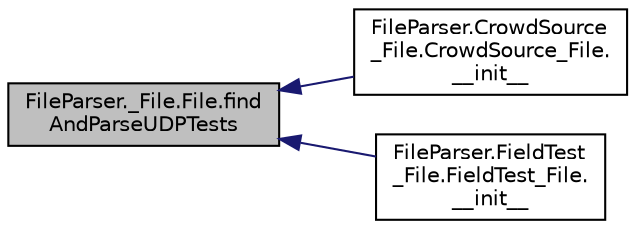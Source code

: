 digraph "FileParser._File.File.findAndParseUDPTests"
{
  edge [fontname="Helvetica",fontsize="10",labelfontname="Helvetica",labelfontsize="10"];
  node [fontname="Helvetica",fontsize="10",shape=record];
  rankdir="LR";
  Node1 [label="FileParser._File.File.find\lAndParseUDPTests",height=0.2,width=0.4,color="black", fillcolor="grey75", style="filled", fontcolor="black"];
  Node1 -> Node2 [dir="back",color="midnightblue",fontsize="10",style="solid",fontname="Helvetica"];
  Node2 [label="FileParser.CrowdSource\l_File.CrowdSource_File.\l__init__",height=0.2,width=0.4,color="black", fillcolor="white", style="filled",URL="$class_file_parser_1_1_crowd_source___file_1_1_crowd_source___file.html#ad283aec191366415d15f0f4bfbbe8f6b"];
  Node1 -> Node3 [dir="back",color="midnightblue",fontsize="10",style="solid",fontname="Helvetica"];
  Node3 [label="FileParser.FieldTest\l_File.FieldTest_File.\l__init__",height=0.2,width=0.4,color="black", fillcolor="white", style="filled",URL="$class_file_parser_1_1_field_test___file_1_1_field_test___file.html#a22d343435675c71f71caf9d618b49eb5"];
}
